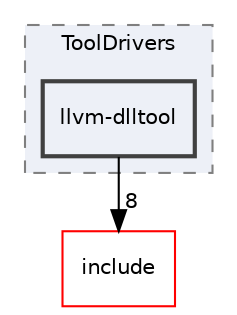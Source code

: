 digraph "lib/ToolDrivers/llvm-dlltool"
{
 // LATEX_PDF_SIZE
  bgcolor="transparent";
  edge [fontname="Helvetica",fontsize="10",labelfontname="Helvetica",labelfontsize="10"];
  node [fontname="Helvetica",fontsize="10",shape="box"];
  compound=true
  subgraph clusterdir_0deb98a24ce3a530e05f88881105608c {
    graph [ bgcolor="#edf0f7", pencolor="grey50", style="filled,dashed,", label="ToolDrivers", fontname="Helvetica", fontsize="10", URL="dir_0deb98a24ce3a530e05f88881105608c.html"]
  dir_351e113ee9a334373e1cb178e865ed40 [label="llvm-dlltool", style="filled,bold,", fillcolor="#edf0f7", color="grey25", URL="dir_351e113ee9a334373e1cb178e865ed40.html"];
  }
  dir_d44c64559bbebec7f509842c48db8b23 [label="include", style="", fillcolor="#edf0f7", color="red", URL="dir_d44c64559bbebec7f509842c48db8b23.html"];
  dir_351e113ee9a334373e1cb178e865ed40->dir_d44c64559bbebec7f509842c48db8b23 [headlabel="8", labeldistance=1.5 headhref="dir_000107_000082.html"];
}
